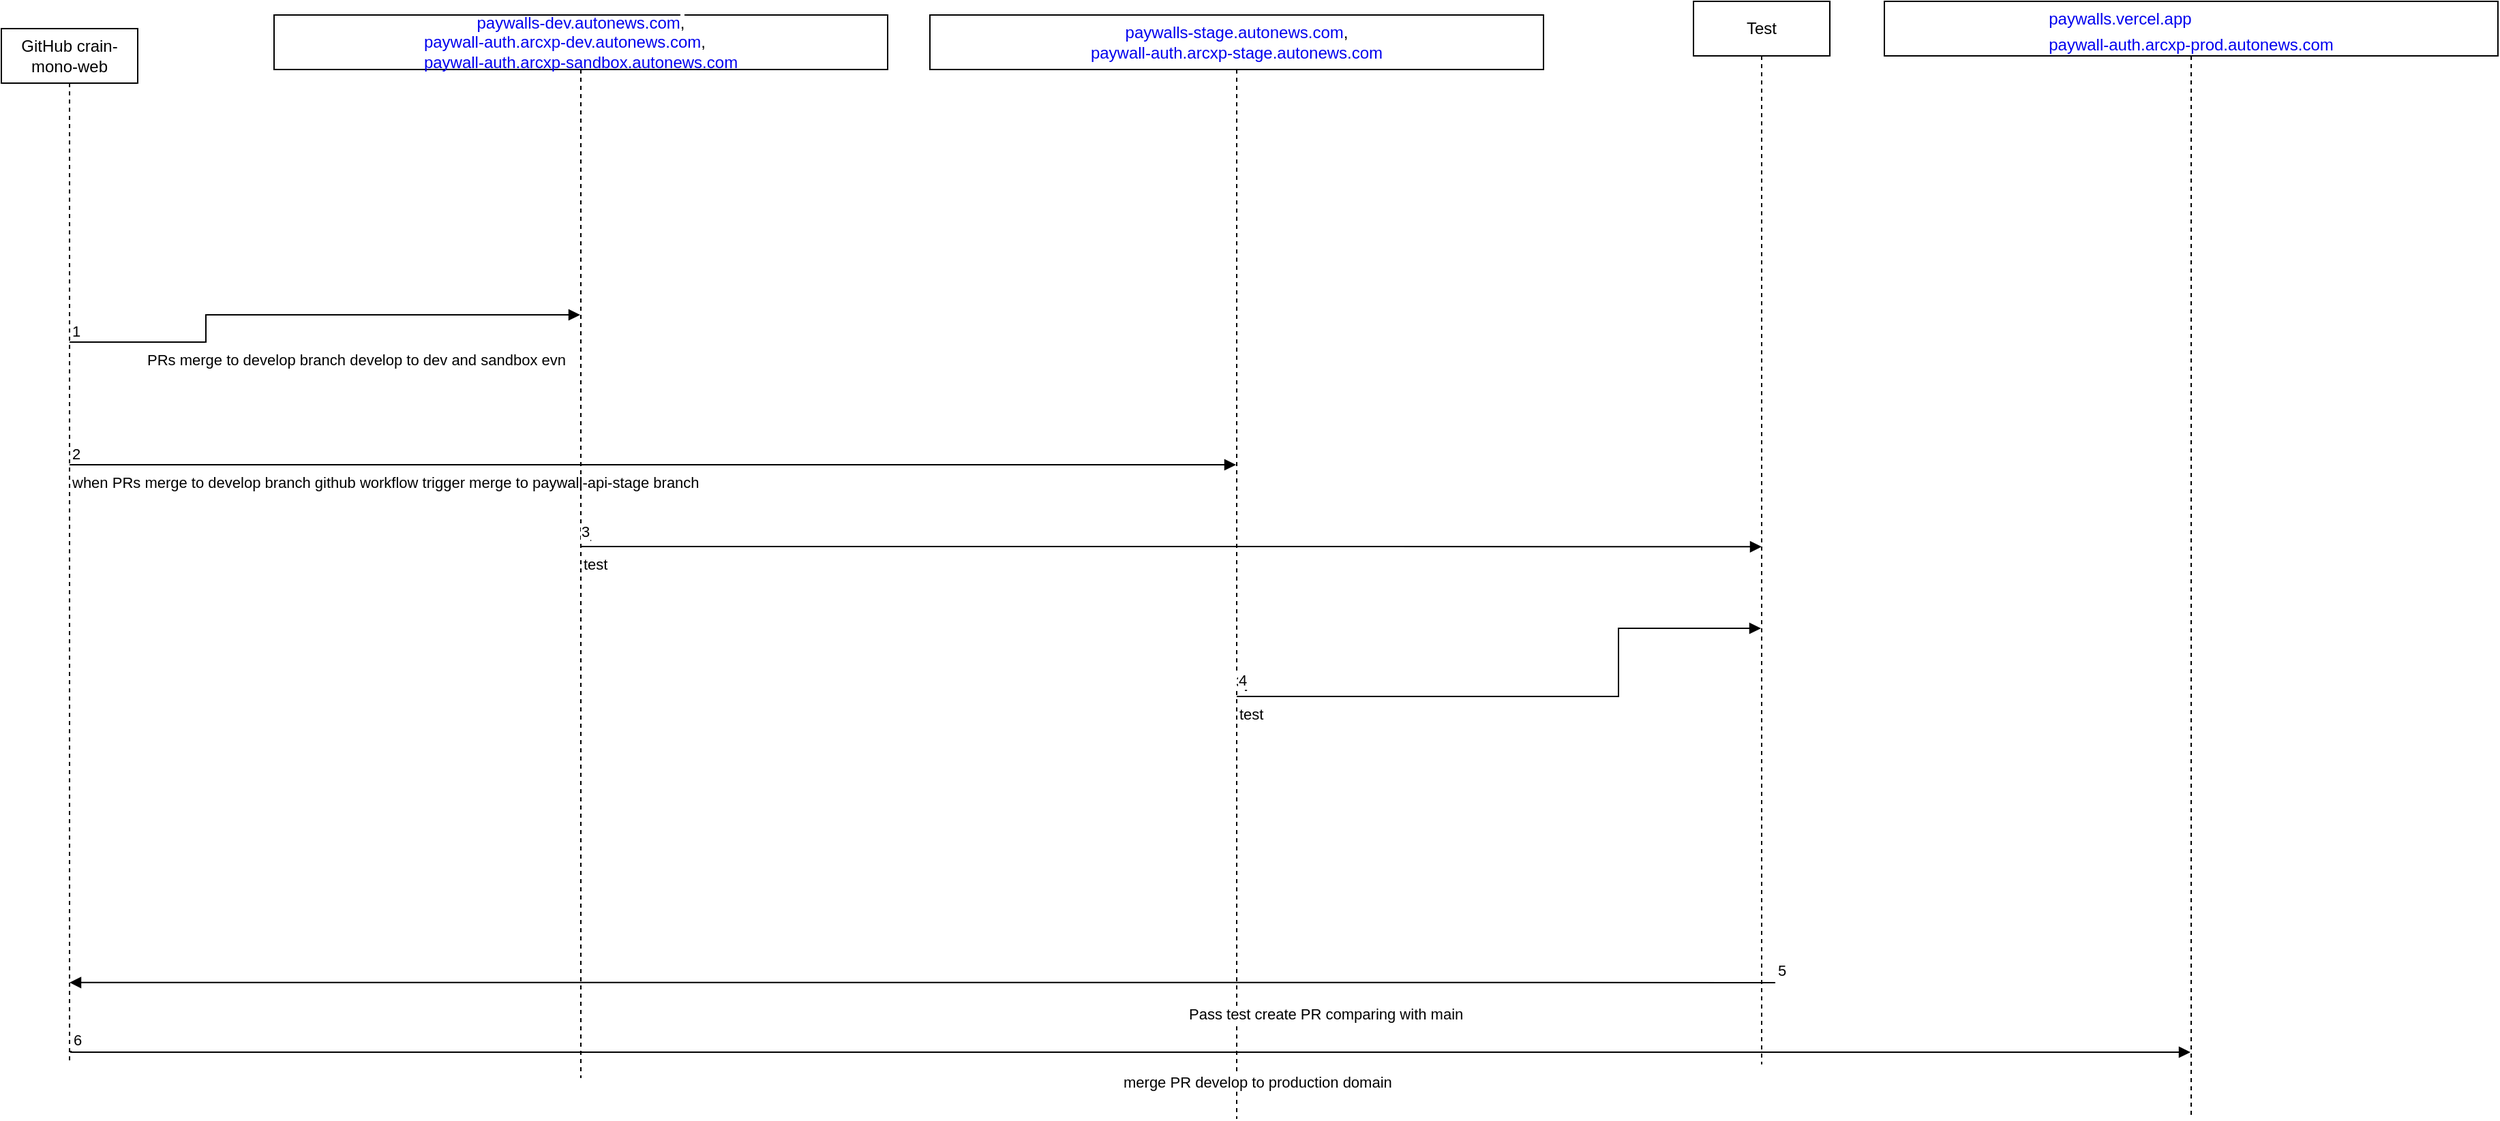 <mxfile version="24.7.12">
  <diagram name="Page-1" id="9kv5jZxlI-P6tB1nFdzt">
    <mxGraphModel dx="1672" dy="1132" grid="1" gridSize="10" guides="1" tooltips="1" connect="1" arrows="1" fold="1" page="1" pageScale="1" pageWidth="850" pageHeight="1100" math="0" shadow="0">
      <root>
        <mxCell id="0" />
        <mxCell id="1" parent="0" />
        <mxCell id="uVeZKtp4HrXrIB4ox1Ez-3" value="GitHub crain-mono-web" style="shape=umlLifeline;perimeter=lifelinePerimeter;whiteSpace=wrap;html=1;container=1;dropTarget=0;collapsible=0;recursiveResize=0;outlineConnect=0;portConstraint=eastwest;newEdgeStyle={&quot;curved&quot;:0,&quot;rounded&quot;:0};" vertex="1" parent="1">
          <mxGeometry x="9" y="270" width="100" height="760" as="geometry" />
        </mxCell>
        <mxCell id="uVeZKtp4HrXrIB4ox1Ez-4" value="PRs merge to develop branch develop to dev and sandbox evn" style="endArrow=block;endFill=1;html=1;edgeStyle=orthogonalEdgeStyle;align=left;verticalAlign=top;rounded=0;" edge="1" parent="1" source="uVeZKtp4HrXrIB4ox1Ez-3" target="uVeZKtp4HrXrIB4ox1Ez-9">
          <mxGeometry x="-0.724" relative="1" as="geometry">
            <mxPoint x="59" y="430" as="sourcePoint" />
            <mxPoint x="429" y="430" as="targetPoint" />
            <Array as="points">
              <mxPoint x="159" y="500" />
              <mxPoint x="159" y="480" />
            </Array>
            <mxPoint as="offset" />
          </mxGeometry>
        </mxCell>
        <mxCell id="uVeZKtp4HrXrIB4ox1Ez-5" value="1" style="edgeLabel;resizable=0;html=1;align=left;verticalAlign=bottom;" connectable="0" vertex="1" parent="uVeZKtp4HrXrIB4ox1Ez-4">
          <mxGeometry x="-1" relative="1" as="geometry" />
        </mxCell>
        <mxCell id="uVeZKtp4HrXrIB4ox1Ez-6" value="when PRs merge to develop branch github workflow trigger merge to paywall-api-stage branch" style="endArrow=block;endFill=1;html=1;edgeStyle=orthogonalEdgeStyle;align=left;verticalAlign=top;rounded=0;" edge="1" parent="1" source="uVeZKtp4HrXrIB4ox1Ez-3" target="uVeZKtp4HrXrIB4ox1Ez-10">
          <mxGeometry x="-1" relative="1" as="geometry">
            <mxPoint x="59" y="740" as="sourcePoint" />
            <mxPoint x="470" y="740" as="targetPoint" />
            <Array as="points">
              <mxPoint x="220" y="590" />
              <mxPoint x="220" y="590" />
            </Array>
            <mxPoint as="offset" />
          </mxGeometry>
        </mxCell>
        <mxCell id="uVeZKtp4HrXrIB4ox1Ez-7" value="2" style="edgeLabel;resizable=0;html=1;align=left;verticalAlign=bottom;" connectable="0" vertex="1" parent="uVeZKtp4HrXrIB4ox1Ez-6">
          <mxGeometry x="-1" relative="1" as="geometry" />
        </mxCell>
        <mxCell id="uVeZKtp4HrXrIB4ox1Ez-9" value="&lt;font style=&quot;font-size: 12px;&quot;&gt;&lt;a style=&quot;text-align: left; border-width: 0px; border-style: solid; border-color: hsla(var(--ds-gray-200-value),1); box-sizing: border-box; --tw-border-spacing-x: 0; --tw-border-spacing-y: 0; --tw-translate-x: 0; --tw-translate-y: 0; --tw-rotate: 0; --tw-skew-x: 0; --tw-skew-y: 0; --tw-scale-x: 1; --tw-scale-y: 1; --tw-pan-x: ; --tw-pan-y: ; --tw-pinch-zoom: ; --tw-scroll-snap-strictness: proximity; --tw-gradient-from-position: ; --tw-gradient-via-position: ; --tw-gradient-to-position: ; --tw-ordinal: ; --tw-slashed-zero: ; --tw-numeric-figure: ; --tw-numeric-spacing: ; --tw-numeric-fraction: ; --tw-ring-inset: ; --tw-ring-offset-width: 0px; --tw-ring-offset-color: #fff; --tw-ring-color: rgba(147,197,253,.5); --tw-ring-offset-shadow: 0 0 #0000; --tw-ring-shadow: 0 0 #0000; --tw-shadow: 0 0 #0000; --tw-shadow-colored: 0 0 #0000; --tw-blur: ; --tw-brightness: ; --tw-contrast: ; --tw-grayscale: ; --tw-hue-rotate: ; --tw-invert: ; --tw-saturate: ; --tw-sepia: ; --tw-drop-shadow: ; --tw-backdrop-blur: ; --tw-backdrop-brightness: ; --tw-backdrop-contrast: ; --tw-backdrop-grayscale: ; --tw-backdrop-hue-rotate: ; --tw-backdrop-invert: ; --tw-backdrop-opacity: ; --tw-backdrop-saturate: ; --tw-backdrop-sepia: ; -webkit-tap-highlight-color: rgba(0, 0, 0, 0); text-decoration-line: none; cursor: pointer; outline: none; align-items: flex-start; word-break: break-word; font-family: geistSansFont, &amp;quot;Apple Color Emoji&amp;quot;, &amp;quot;Segoe UI Emoji&amp;quot;, &amp;quot;Segoe UI Symbol&amp;quot;, arial; min-width: 0px;&quot; data-prefetch=&quot;true&quot; class=&quot;link_link__hbWKh alias-domain_aliasLink__RQP89&quot; data-zone=&quot;null&quot; target=&quot;_blank&quot; rel=&quot;noopener&quot; href=&quot;https://paywalls-dev.autonews.com/&quot;&gt;paywalls-dev.autonews.com&lt;/a&gt;&lt;span style=&quot;text-align: left; text-wrap: nowrap; background-color: rgb(255, 255, 255);&quot;&gt;,&lt;/span&gt;&lt;/font&gt;&lt;div style=&quot;text-align: left; text-wrap: nowrap;&quot;&gt;&lt;font style=&quot;font-size: 12px;&quot;&gt;&lt;a style=&quot;border-width: 0px; border-style: solid; border-color: hsla(var(--ds-gray-200-value),1); box-sizing: border-box; --tw-border-spacing-x: 0; --tw-border-spacing-y: 0; --tw-translate-x: 0; --tw-translate-y: 0; --tw-rotate: 0; --tw-skew-x: 0; --tw-skew-y: 0; --tw-scale-x: 1; --tw-scale-y: 1; --tw-pan-x: ; --tw-pan-y: ; --tw-pinch-zoom: ; --tw-scroll-snap-strictness: proximity; --tw-gradient-from-position: ; --tw-gradient-via-position: ; --tw-gradient-to-position: ; --tw-ordinal: ; --tw-slashed-zero: ; --tw-numeric-figure: ; --tw-numeric-spacing: ; --tw-numeric-fraction: ; --tw-ring-inset: ; --tw-ring-offset-width: 0px; --tw-ring-offset-color: #fff; --tw-ring-color: rgba(147,197,253,.5); --tw-ring-offset-shadow: 0 0 #0000; --tw-ring-shadow: 0 0 #0000; --tw-shadow: 0 0 #0000; --tw-shadow-colored: 0 0 #0000; --tw-blur: ; --tw-brightness: ; --tw-contrast: ; --tw-grayscale: ; --tw-hue-rotate: ; --tw-invert: ; --tw-saturate: ; --tw-sepia: ; --tw-drop-shadow: ; --tw-backdrop-blur: ; --tw-backdrop-brightness: ; --tw-backdrop-contrast: ; --tw-backdrop-grayscale: ; --tw-backdrop-hue-rotate: ; --tw-backdrop-invert: ; --tw-backdrop-opacity: ; --tw-backdrop-saturate: ; --tw-backdrop-sepia: ; -webkit-tap-highlight-color: rgba(0, 0, 0, 0); text-decoration-line: none; cursor: pointer; outline: none; align-items: flex-start; word-break: break-word; font-family: geistSansFont, &amp;quot;Apple Color Emoji&amp;quot;, &amp;quot;Segoe UI Emoji&amp;quot;, &amp;quot;Segoe UI Symbol&amp;quot;, arial; text-wrap: wrap; min-width: 0px;&quot; data-prefetch=&quot;true&quot; class=&quot;link_link__hbWKh alias-domain_aliasLink__RQP89&quot; data-zone=&quot;null&quot; target=&quot;_blank&quot; rel=&quot;noopener&quot; href=&quot;https://paywall-auth.arcxp-dev.autonews.com/&quot;&gt;paywall-auth.arcxp-dev.autonews.com&lt;/a&gt;,&lt;br&gt;&lt;/font&gt;&lt;/div&gt;&lt;div style=&quot;text-align: left; text-wrap: nowrap;&quot;&gt;&lt;a style=&quot;border-width: 0px; border-style: solid; border-color: hsla(var(--ds-gray-200-value),1); box-sizing: border-box; --tw-border-spacing-x: 0; --tw-border-spacing-y: 0; --tw-translate-x: 0; --tw-translate-y: 0; --tw-rotate: 0; --tw-skew-x: 0; --tw-skew-y: 0; --tw-scale-x: 1; --tw-scale-y: 1; --tw-pan-x: ; --tw-pan-y: ; --tw-pinch-zoom: ; --tw-scroll-snap-strictness: proximity; --tw-gradient-from-position: ; --tw-gradient-via-position: ; --tw-gradient-to-position: ; --tw-ordinal: ; --tw-slashed-zero: ; --tw-numeric-figure: ; --tw-numeric-spacing: ; --tw-numeric-fraction: ; --tw-ring-inset: ; --tw-ring-offset-width: 0px; --tw-ring-offset-color: #fff; --tw-ring-color: rgba(147,197,253,.5); --tw-ring-offset-shadow: 0 0 #0000; --tw-ring-shadow: 0 0 #0000; --tw-shadow: 0 0 #0000; --tw-shadow-colored: 0 0 #0000; --tw-blur: ; --tw-brightness: ; --tw-contrast: ; --tw-grayscale: ; --tw-hue-rotate: ; --tw-invert: ; --tw-saturate: ; --tw-sepia: ; --tw-drop-shadow: ; --tw-backdrop-blur: ; --tw-backdrop-brightness: ; --tw-backdrop-contrast: ; --tw-backdrop-grayscale: ; --tw-backdrop-hue-rotate: ; --tw-backdrop-invert: ; --tw-backdrop-opacity: ; --tw-backdrop-saturate: ; --tw-backdrop-sepia: ; -webkit-tap-highlight-color: rgba(0, 0, 0, 0); text-decoration-line: none; cursor: pointer; outline: none; align-items: flex-start; word-break: break-word; font-family: geistSansFont, &amp;quot;Apple Color Emoji&amp;quot;, &amp;quot;Segoe UI Emoji&amp;quot;, &amp;quot;Segoe UI Symbol&amp;quot;, arial; text-wrap: wrap; min-width: 0px;&quot; data-prefetch=&quot;true&quot; class=&quot;link_link__hbWKh alias-domain_aliasLink__RQP89&quot; data-zone=&quot;null&quot; target=&quot;_blank&quot; rel=&quot;noopener&quot; href=&quot;https://paywall-auth.arcxp-dev.autonews.com/&quot;&gt;&lt;font style=&quot;font-size: 12px;&quot;&gt;paywall-auth.arcxp-sandbox.autonews.com&lt;/font&gt;&lt;/a&gt;&lt;/div&gt;" style="shape=umlLifeline;perimeter=lifelinePerimeter;whiteSpace=wrap;html=1;container=1;dropTarget=0;collapsible=0;recursiveResize=0;outlineConnect=0;portConstraint=eastwest;newEdgeStyle={&quot;curved&quot;:0,&quot;rounded&quot;:0};" vertex="1" parent="1">
          <mxGeometry x="209" y="260" width="450" height="780" as="geometry" />
        </mxCell>
        <mxCell id="uVeZKtp4HrXrIB4ox1Ez-10" value="&lt;font style=&quot;font-size: 12px;&quot;&gt;&lt;a href=&quot;https://paywalls-dev.autonews.com/&quot; rel=&quot;noopener&quot; target=&quot;_blank&quot; data-zone=&quot;null&quot; class=&quot;link_link__hbWKh alias-domain_aliasLink__RQP89&quot; data-prefetch=&quot;true&quot; style=&quot;text-align: left; border-width: 0px; border-style: solid; border-color: hsla(var(--ds-gray-200-value),1); box-sizing: border-box; --tw-border-spacing-x: 0; --tw-border-spacing-y: 0; --tw-translate-x: 0; --tw-translate-y: 0; --tw-rotate: 0; --tw-skew-x: 0; --tw-skew-y: 0; --tw-scale-x: 1; --tw-scale-y: 1; --tw-pan-x: ; --tw-pan-y: ; --tw-pinch-zoom: ; --tw-scroll-snap-strictness: proximity; --tw-gradient-from-position: ; --tw-gradient-via-position: ; --tw-gradient-to-position: ; --tw-ordinal: ; --tw-slashed-zero: ; --tw-numeric-figure: ; --tw-numeric-spacing: ; --tw-numeric-fraction: ; --tw-ring-inset: ; --tw-ring-offset-width: 0px; --tw-ring-offset-color: #fff; --tw-ring-color: rgba(147,197,253,.5); --tw-ring-offset-shadow: 0 0 #0000; --tw-ring-shadow: 0 0 #0000; --tw-shadow: 0 0 #0000; --tw-shadow-colored: 0 0 #0000; --tw-blur: ; --tw-brightness: ; --tw-contrast: ; --tw-grayscale: ; --tw-hue-rotate: ; --tw-invert: ; --tw-saturate: ; --tw-sepia: ; --tw-drop-shadow: ; --tw-backdrop-blur: ; --tw-backdrop-brightness: ; --tw-backdrop-contrast: ; --tw-backdrop-grayscale: ; --tw-backdrop-hue-rotate: ; --tw-backdrop-invert: ; --tw-backdrop-opacity: ; --tw-backdrop-saturate: ; --tw-backdrop-sepia: ; -webkit-tap-highlight-color: rgba(0, 0, 0, 0); text-decoration-line: none; cursor: pointer; outline: none; align-items: flex-start; word-break: break-word; font-family: geistSansFont, &amp;quot;Apple Color Emoji&amp;quot;, &amp;quot;Segoe UI Emoji&amp;quot;, &amp;quot;Segoe UI Symbol&amp;quot;, arial; min-width: 0px;&quot;&gt;paywalls-stage.autonews.com&lt;/a&gt;&lt;span style=&quot;text-align: left; text-wrap: nowrap; background-color: rgb(255, 255, 255);&quot;&gt;,&lt;/span&gt;&lt;/font&gt;&lt;div style=&quot;text-align: left; text-wrap: nowrap;&quot;&gt;&lt;font style=&quot;font-size: 12px;&quot;&gt;&lt;a href=&quot;https://paywall-auth.arcxp-dev.autonews.com/&quot; rel=&quot;noopener&quot; target=&quot;_blank&quot; data-zone=&quot;null&quot; class=&quot;link_link__hbWKh alias-domain_aliasLink__RQP89&quot; data-prefetch=&quot;true&quot; style=&quot;border-width: 0px; border-style: solid; border-color: hsla(var(--ds-gray-200-value),1); box-sizing: border-box; --tw-border-spacing-x: 0; --tw-border-spacing-y: 0; --tw-translate-x: 0; --tw-translate-y: 0; --tw-rotate: 0; --tw-skew-x: 0; --tw-skew-y: 0; --tw-scale-x: 1; --tw-scale-y: 1; --tw-pan-x: ; --tw-pan-y: ; --tw-pinch-zoom: ; --tw-scroll-snap-strictness: proximity; --tw-gradient-from-position: ; --tw-gradient-via-position: ; --tw-gradient-to-position: ; --tw-ordinal: ; --tw-slashed-zero: ; --tw-numeric-figure: ; --tw-numeric-spacing: ; --tw-numeric-fraction: ; --tw-ring-inset: ; --tw-ring-offset-width: 0px; --tw-ring-offset-color: #fff; --tw-ring-color: rgba(147,197,253,.5); --tw-ring-offset-shadow: 0 0 #0000; --tw-ring-shadow: 0 0 #0000; --tw-shadow: 0 0 #0000; --tw-shadow-colored: 0 0 #0000; --tw-blur: ; --tw-brightness: ; --tw-contrast: ; --tw-grayscale: ; --tw-hue-rotate: ; --tw-invert: ; --tw-saturate: ; --tw-sepia: ; --tw-drop-shadow: ; --tw-backdrop-blur: ; --tw-backdrop-brightness: ; --tw-backdrop-contrast: ; --tw-backdrop-grayscale: ; --tw-backdrop-hue-rotate: ; --tw-backdrop-invert: ; --tw-backdrop-opacity: ; --tw-backdrop-saturate: ; --tw-backdrop-sepia: ; -webkit-tap-highlight-color: rgba(0, 0, 0, 0); text-decoration-line: none; cursor: pointer; outline: none; align-items: flex-start; word-break: break-word; font-family: geistSansFont, &amp;quot;Apple Color Emoji&amp;quot;, &amp;quot;Segoe UI Emoji&amp;quot;, &amp;quot;Segoe UI Symbol&amp;quot;, arial; text-wrap: wrap; min-width: 0px;&quot;&gt;paywall-auth.arcxp-stage.autonews.com&lt;/a&gt;&lt;/font&gt;&lt;/div&gt;" style="shape=umlLifeline;perimeter=lifelinePerimeter;whiteSpace=wrap;html=1;container=1;dropTarget=0;collapsible=0;recursiveResize=0;outlineConnect=0;portConstraint=eastwest;newEdgeStyle={&quot;curved&quot;:0,&quot;rounded&quot;:0};" vertex="1" parent="1">
          <mxGeometry x="690" y="260" width="450" height="810" as="geometry" />
        </mxCell>
        <mxCell id="uVeZKtp4HrXrIB4ox1Ez-11" value="Test" style="shape=umlLifeline;perimeter=lifelinePerimeter;whiteSpace=wrap;html=1;container=1;dropTarget=0;collapsible=0;recursiveResize=0;outlineConnect=0;portConstraint=eastwest;newEdgeStyle={&quot;curved&quot;:0,&quot;rounded&quot;:0};" vertex="1" parent="1">
          <mxGeometry x="1250" y="250" width="100" height="780" as="geometry" />
        </mxCell>
        <mxCell id="uVeZKtp4HrXrIB4ox1Ez-12" value="test" style="endArrow=block;endFill=1;html=1;edgeStyle=orthogonalEdgeStyle;align=left;verticalAlign=top;rounded=0;entryX=0.5;entryY=0.513;entryDx=0;entryDy=0;entryPerimeter=0;" edge="1" parent="1" source="uVeZKtp4HrXrIB4ox1Ez-9" target="uVeZKtp4HrXrIB4ox1Ez-11">
          <mxGeometry x="-1" relative="1" as="geometry">
            <mxPoint x="440" y="370" as="sourcePoint" />
            <mxPoint x="590" y="370" as="targetPoint" />
          </mxGeometry>
        </mxCell>
        <mxCell id="uVeZKtp4HrXrIB4ox1Ez-13" value="1" style="edgeLabel;resizable=0;html=1;align=left;verticalAlign=bottom;" connectable="0" vertex="1" parent="uVeZKtp4HrXrIB4ox1Ez-12">
          <mxGeometry x="-1" relative="1" as="geometry" />
        </mxCell>
        <mxCell id="uVeZKtp4HrXrIB4ox1Ez-14" value="3" style="edgeLabel;html=1;align=center;verticalAlign=middle;resizable=0;points=[];" vertex="1" connectable="0" parent="uVeZKtp4HrXrIB4ox1Ez-12">
          <mxGeometry x="-0.993" y="11" relative="1" as="geometry">
            <mxPoint as="offset" />
          </mxGeometry>
        </mxCell>
        <mxCell id="uVeZKtp4HrXrIB4ox1Ez-15" value="test" style="endArrow=block;endFill=1;html=1;edgeStyle=orthogonalEdgeStyle;align=left;verticalAlign=top;rounded=0;" edge="1" parent="1" source="uVeZKtp4HrXrIB4ox1Ez-10" target="uVeZKtp4HrXrIB4ox1Ez-11">
          <mxGeometry x="-1" relative="1" as="geometry">
            <mxPoint x="920" y="820" as="sourcePoint" />
            <mxPoint x="1800" y="1090" as="targetPoint" />
            <Array as="points">
              <mxPoint x="1195" y="760" />
              <mxPoint x="1195" y="710" />
            </Array>
          </mxGeometry>
        </mxCell>
        <mxCell id="uVeZKtp4HrXrIB4ox1Ez-16" value="1" style="edgeLabel;resizable=0;html=1;align=left;verticalAlign=bottom;" connectable="0" vertex="1" parent="uVeZKtp4HrXrIB4ox1Ez-15">
          <mxGeometry x="-1" relative="1" as="geometry" />
        </mxCell>
        <mxCell id="uVeZKtp4HrXrIB4ox1Ez-17" value="3" style="edgeLabel;html=1;align=center;verticalAlign=middle;resizable=0;points=[];" vertex="1" connectable="0" parent="uVeZKtp4HrXrIB4ox1Ez-15">
          <mxGeometry x="-0.993" y="11" relative="1" as="geometry">
            <mxPoint as="offset" />
          </mxGeometry>
        </mxCell>
        <mxCell id="uVeZKtp4HrXrIB4ox1Ez-18" value="4" style="edgeLabel;html=1;align=center;verticalAlign=middle;resizable=0;points=[];" vertex="1" connectable="0" parent="uVeZKtp4HrXrIB4ox1Ez-15">
          <mxGeometry x="-0.983" y="12" relative="1" as="geometry">
            <mxPoint as="offset" />
          </mxGeometry>
        </mxCell>
        <mxCell id="uVeZKtp4HrXrIB4ox1Ez-19" value="Pass test create PR comparing with main" style="endArrow=block;endFill=1;html=1;edgeStyle=orthogonalEdgeStyle;align=left;verticalAlign=top;rounded=0;exitX=0.6;exitY=0.923;exitDx=0;exitDy=0;exitPerimeter=0;" edge="1" parent="1" source="uVeZKtp4HrXrIB4ox1Ez-11" target="uVeZKtp4HrXrIB4ox1Ez-3">
          <mxGeometry x="-0.308" y="10" relative="1" as="geometry">
            <mxPoint x="470" y="630" as="sourcePoint" />
            <mxPoint x="630" y="630" as="targetPoint" />
            <Array as="points">
              <mxPoint x="330" y="970" />
              <mxPoint x="330" y="970" />
            </Array>
            <mxPoint x="1" as="offset" />
          </mxGeometry>
        </mxCell>
        <mxCell id="uVeZKtp4HrXrIB4ox1Ez-20" value="5" style="edgeLabel;resizable=0;html=1;align=left;verticalAlign=bottom;" connectable="0" vertex="1" parent="uVeZKtp4HrXrIB4ox1Ez-19">
          <mxGeometry x="-1" relative="1" as="geometry" />
        </mxCell>
        <mxCell id="uVeZKtp4HrXrIB4ox1Ez-21" value="&lt;h4 style=&quot;border-width: 0px; border-style: solid; border-color: hsla(var(--ds-gray-200-value),1); margin: 0px; --text-size: 1rem; --text-weight: 500; --text-line-height: 1.5rem; font-family: geistSansFont, &amp;quot;Apple Color Emoji&amp;quot;, &amp;quot;Segoe UI Emoji&amp;quot;, &amp;quot;Segoe UI Symbol&amp;quot;, arial; color: rgb(23, 23, 23); font-weight: var(--text-weight); line-height: var(--text-line-height); text-align: start; --text-letter-spacing: initial; box-sizing: border-box; --tw-border-spacing-x: 0; --tw-border-spacing-y: 0; --tw-translate-x: 0; --tw-translate-y: 0; --tw-rotate: 0; --tw-skew-x: 0; --tw-skew-y: 0; --tw-scale-x: 1; --tw-scale-y: 1; --tw-pan-x: ; --tw-pan-y: ; --tw-pinch-zoom: ; --tw-scroll-snap-strictness: proximity; --tw-gradient-from-position: ; --tw-gradient-via-position: ; --tw-gradient-to-position: ; --tw-ordinal: ; --tw-slashed-zero: ; --tw-numeric-figure: ; --tw-numeric-spacing: ; --tw-numeric-fraction: ; --tw-ring-inset: ; --tw-ring-offset-width: 0px; --tw-ring-offset-color: #fff; --tw-ring-color: rgba(147,197,253,.5); --tw-ring-offset-shadow: 0 0 #0000; --tw-ring-shadow: 0 0 #0000; --tw-shadow: 0 0 #0000; --tw-shadow-colored: 0 0 #0000; --tw-blur: ; --tw-brightness: ; --tw-contrast: ; --tw-grayscale: ; --tw-hue-rotate: ; --tw-invert: ; --tw-saturate: ; --tw-sepia: ; --tw-drop-shadow: ; --tw-backdrop-blur: ; --tw-backdrop-brightness: ; --tw-backdrop-contrast: ; --tw-backdrop-grayscale: ; --tw-backdrop-hue-rotate: ; --tw-backdrop-invert: ; --tw-backdrop-opacity: ; --tw-backdrop-saturate: ; --tw-backdrop-sepia: ; background-color: rgb(255, 255, 255); --text-color: var(--ds-gray-1000); overflow-wrap: anywhere; position: relative;&quot; data-version=&quot;v1&quot; class=&quot;text_wrapper__i87JK&quot;&gt;&lt;div style=&quot;border-width: 0px; border-style: solid; border-color: hsla(var(--ds-gray-200-value),1); box-sizing: border-box; --tw-border-spacing-x: 0; --tw-border-spacing-y: 0; --tw-translate-x: 0; --tw-translate-y: 0; --tw-rotate: 0; --tw-skew-x: 0; --tw-skew-y: 0; --tw-scale-x: 1; --tw-scale-y: 1; --tw-pan-x: ; --tw-pan-y: ; --tw-pinch-zoom: ; --tw-scroll-snap-strictness: proximity; --tw-gradient-from-position: ; --tw-gradient-via-position: ; --tw-gradient-to-position: ; --tw-ordinal: ; --tw-slashed-zero: ; --tw-numeric-figure: ; --tw-numeric-spacing: ; --tw-numeric-fraction: ; --tw-ring-inset: ; --tw-ring-offset-width: 0px; --tw-ring-offset-color: #fff; --tw-ring-color: rgba(147,197,253,.5); --tw-ring-offset-shadow: 0 0 #0000; --tw-ring-shadow: 0 0 #0000; --tw-shadow: 0 0 #0000; --tw-shadow-colored: 0 0 #0000; --tw-blur: ; --tw-brightness: ; --tw-contrast: ; --tw-grayscale: ; --tw-hue-rotate: ; --tw-invert: ; --tw-saturate: ; --tw-sepia: ; --tw-drop-shadow: ; --tw-backdrop-blur: ; --tw-backdrop-brightness: ; --tw-backdrop-contrast: ; --tw-backdrop-grayscale: ; --tw-backdrop-hue-rotate: ; --tw-backdrop-invert: ; --tw-backdrop-opacity: ; --tw-backdrop-saturate: ; --tw-backdrop-sepia: ; visibility: visible;&quot; class=&quot;jsx-7f6b6172870dc978&quot;&gt;&lt;a style=&quot;border-width: 0px; border-style: solid; border-color: hsla(var(--ds-gray-200-value),1); box-sizing: border-box; --tw-border-spacing-x: 0; --tw-border-spacing-y: 0; --tw-translate-x: 0; --tw-translate-y: 0; --tw-rotate: 0; --tw-skew-x: 0; --tw-skew-y: 0; --tw-scale-x: 1; --tw-scale-y: 1; --tw-pan-x: ; --tw-pan-y: ; --tw-pinch-zoom: ; --tw-scroll-snap-strictness: proximity; --tw-gradient-from-position: ; --tw-gradient-via-position: ; --tw-gradient-to-position: ; --tw-ordinal: ; --tw-slashed-zero: ; --tw-numeric-figure: ; --tw-numeric-spacing: ; --tw-numeric-fraction: ; --tw-ring-inset: ; --tw-ring-offset-width: 0px; --tw-ring-offset-color: #fff; --tw-ring-color: rgba(147,197,253,.5); --tw-ring-offset-shadow: 0 0 #0000; --tw-ring-shadow: 0 0 #0000; --tw-shadow: 0 0 #0000; --tw-shadow-colored: 0 0 #0000; --tw-blur: ; --tw-brightness: ; --tw-contrast: ; --tw-grayscale: ; --tw-hue-rotate: ; --tw-invert: ; --tw-saturate: ; --tw-sepia: ; --tw-drop-shadow: ; --tw-backdrop-blur: ; --tw-backdrop-brightness: ; --tw-backdrop-contrast: ; --tw-backdrop-grayscale: ; --tw-backdrop-hue-rotate: ; --tw-backdrop-invert: ; --tw-backdrop-opacity: ; --tw-backdrop-saturate: ; --tw-backdrop-sepia: ; -webkit-tap-highlight-color: rgba(0, 0, 0, 0); text-decoration-line: none; cursor: pointer; outline: none; align-items: flex-start; word-break: break-word; min-width: 0px;&quot; data-prefetch=&quot;true&quot; class=&quot;link_link__hbWKh alias-domain_aliasLink__RQP89&quot; data-zone=&quot;null&quot; target=&quot;_blank&quot; rel=&quot;noopener&quot; href=&quot;https://paywalls.vercel.app/&quot;&gt;&lt;font style=&quot;font-size: 12px;&quot;&gt;paywalls.vercel.app&lt;/font&gt;&lt;/a&gt;&lt;/div&gt;&lt;/h4&gt;&lt;div style=&quot;text-align: left; text-wrap: nowrap;&quot;&gt;&lt;font style=&quot;font-size: 12px;&quot;&gt;&lt;a style=&quot;border-width: 0px; border-style: solid; border-color: hsla(var(--ds-gray-200-value),1); box-sizing: border-box; --tw-border-spacing-x: 0; --tw-border-spacing-y: 0; --tw-translate-x: 0; --tw-translate-y: 0; --tw-rotate: 0; --tw-skew-x: 0; --tw-skew-y: 0; --tw-scale-x: 1; --tw-scale-y: 1; --tw-pan-x: ; --tw-pan-y: ; --tw-pinch-zoom: ; --tw-scroll-snap-strictness: proximity; --tw-gradient-from-position: ; --tw-gradient-via-position: ; --tw-gradient-to-position: ; --tw-ordinal: ; --tw-slashed-zero: ; --tw-numeric-figure: ; --tw-numeric-spacing: ; --tw-numeric-fraction: ; --tw-ring-inset: ; --tw-ring-offset-width: 0px; --tw-ring-offset-color: #fff; --tw-ring-color: rgba(147,197,253,.5); --tw-ring-offset-shadow: 0 0 #0000; --tw-ring-shadow: 0 0 #0000; --tw-shadow: 0 0 #0000; --tw-shadow-colored: 0 0 #0000; --tw-blur: ; --tw-brightness: ; --tw-contrast: ; --tw-grayscale: ; --tw-hue-rotate: ; --tw-invert: ; --tw-saturate: ; --tw-sepia: ; --tw-drop-shadow: ; --tw-backdrop-blur: ; --tw-backdrop-brightness: ; --tw-backdrop-contrast: ; --tw-backdrop-grayscale: ; --tw-backdrop-hue-rotate: ; --tw-backdrop-invert: ; --tw-backdrop-opacity: ; --tw-backdrop-saturate: ; --tw-backdrop-sepia: ; -webkit-tap-highlight-color: rgba(0, 0, 0, 0); text-decoration-line: none; cursor: pointer; outline: none; align-items: flex-start; word-break: break-word; font-family: geistSansFont, &amp;quot;Apple Color Emoji&amp;quot;, &amp;quot;Segoe UI Emoji&amp;quot;, &amp;quot;Segoe UI Symbol&amp;quot;, arial; text-wrap: wrap; min-width: 0px;&quot; data-prefetch=&quot;true&quot; class=&quot;link_link__hbWKh alias-domain_aliasLink__RQP89&quot; data-zone=&quot;null&quot; target=&quot;_blank&quot; rel=&quot;noopener&quot; href=&quot;https://paywall-auth.arcxp-dev.autonews.com/&quot;&gt;paywall-auth.arcxp-prod.autonews.com&lt;/a&gt;&lt;/font&gt;&lt;/div&gt;" style="shape=umlLifeline;perimeter=lifelinePerimeter;whiteSpace=wrap;html=1;container=1;dropTarget=0;collapsible=0;recursiveResize=0;outlineConnect=0;portConstraint=eastwest;newEdgeStyle={&quot;curved&quot;:0,&quot;rounded&quot;:0};" vertex="1" parent="1">
          <mxGeometry x="1390" y="250" width="450" height="820" as="geometry" />
        </mxCell>
        <mxCell id="uVeZKtp4HrXrIB4ox1Ez-22" value="merge PR develop to production domain" style="endArrow=block;endFill=1;html=1;edgeStyle=orthogonalEdgeStyle;align=left;verticalAlign=top;rounded=0;" edge="1" parent="1" target="uVeZKtp4HrXrIB4ox1Ez-21">
          <mxGeometry x="-0.009" y="-9" relative="1" as="geometry">
            <mxPoint x="60" y="1020" as="sourcePoint" />
            <mxPoint x="1650" y="1040" as="targetPoint" />
            <Array as="points">
              <mxPoint x="60" y="1021" />
            </Array>
            <mxPoint as="offset" />
          </mxGeometry>
        </mxCell>
        <mxCell id="uVeZKtp4HrXrIB4ox1Ez-23" value="6" style="edgeLabel;resizable=0;html=1;align=left;verticalAlign=bottom;" connectable="0" vertex="1" parent="uVeZKtp4HrXrIB4ox1Ez-22">
          <mxGeometry x="-1" relative="1" as="geometry" />
        </mxCell>
      </root>
    </mxGraphModel>
  </diagram>
</mxfile>
